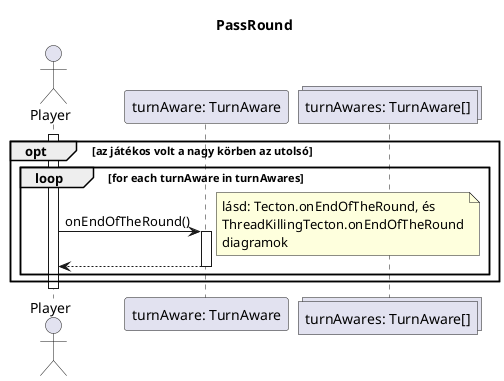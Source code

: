 @startuml

title PassRound

actor "Player" as player
participant "turnAware: TurnAware" as ta
collections "turnAwares: TurnAware[]" as tas

activate player

opt az játékos volt a nagy körben az utolsó
	loop for each turnAware in turnAwares
		player -> ta: onEndOfTheRound()
		note right: lásd: Tecton.onEndOfTheRound, és\nThreadKillingTecton.onEndOfTheRound\ndiagramok
		activate ta

		player <-- ta
		deactivate ta
	end
end

deactivate player

@enduml